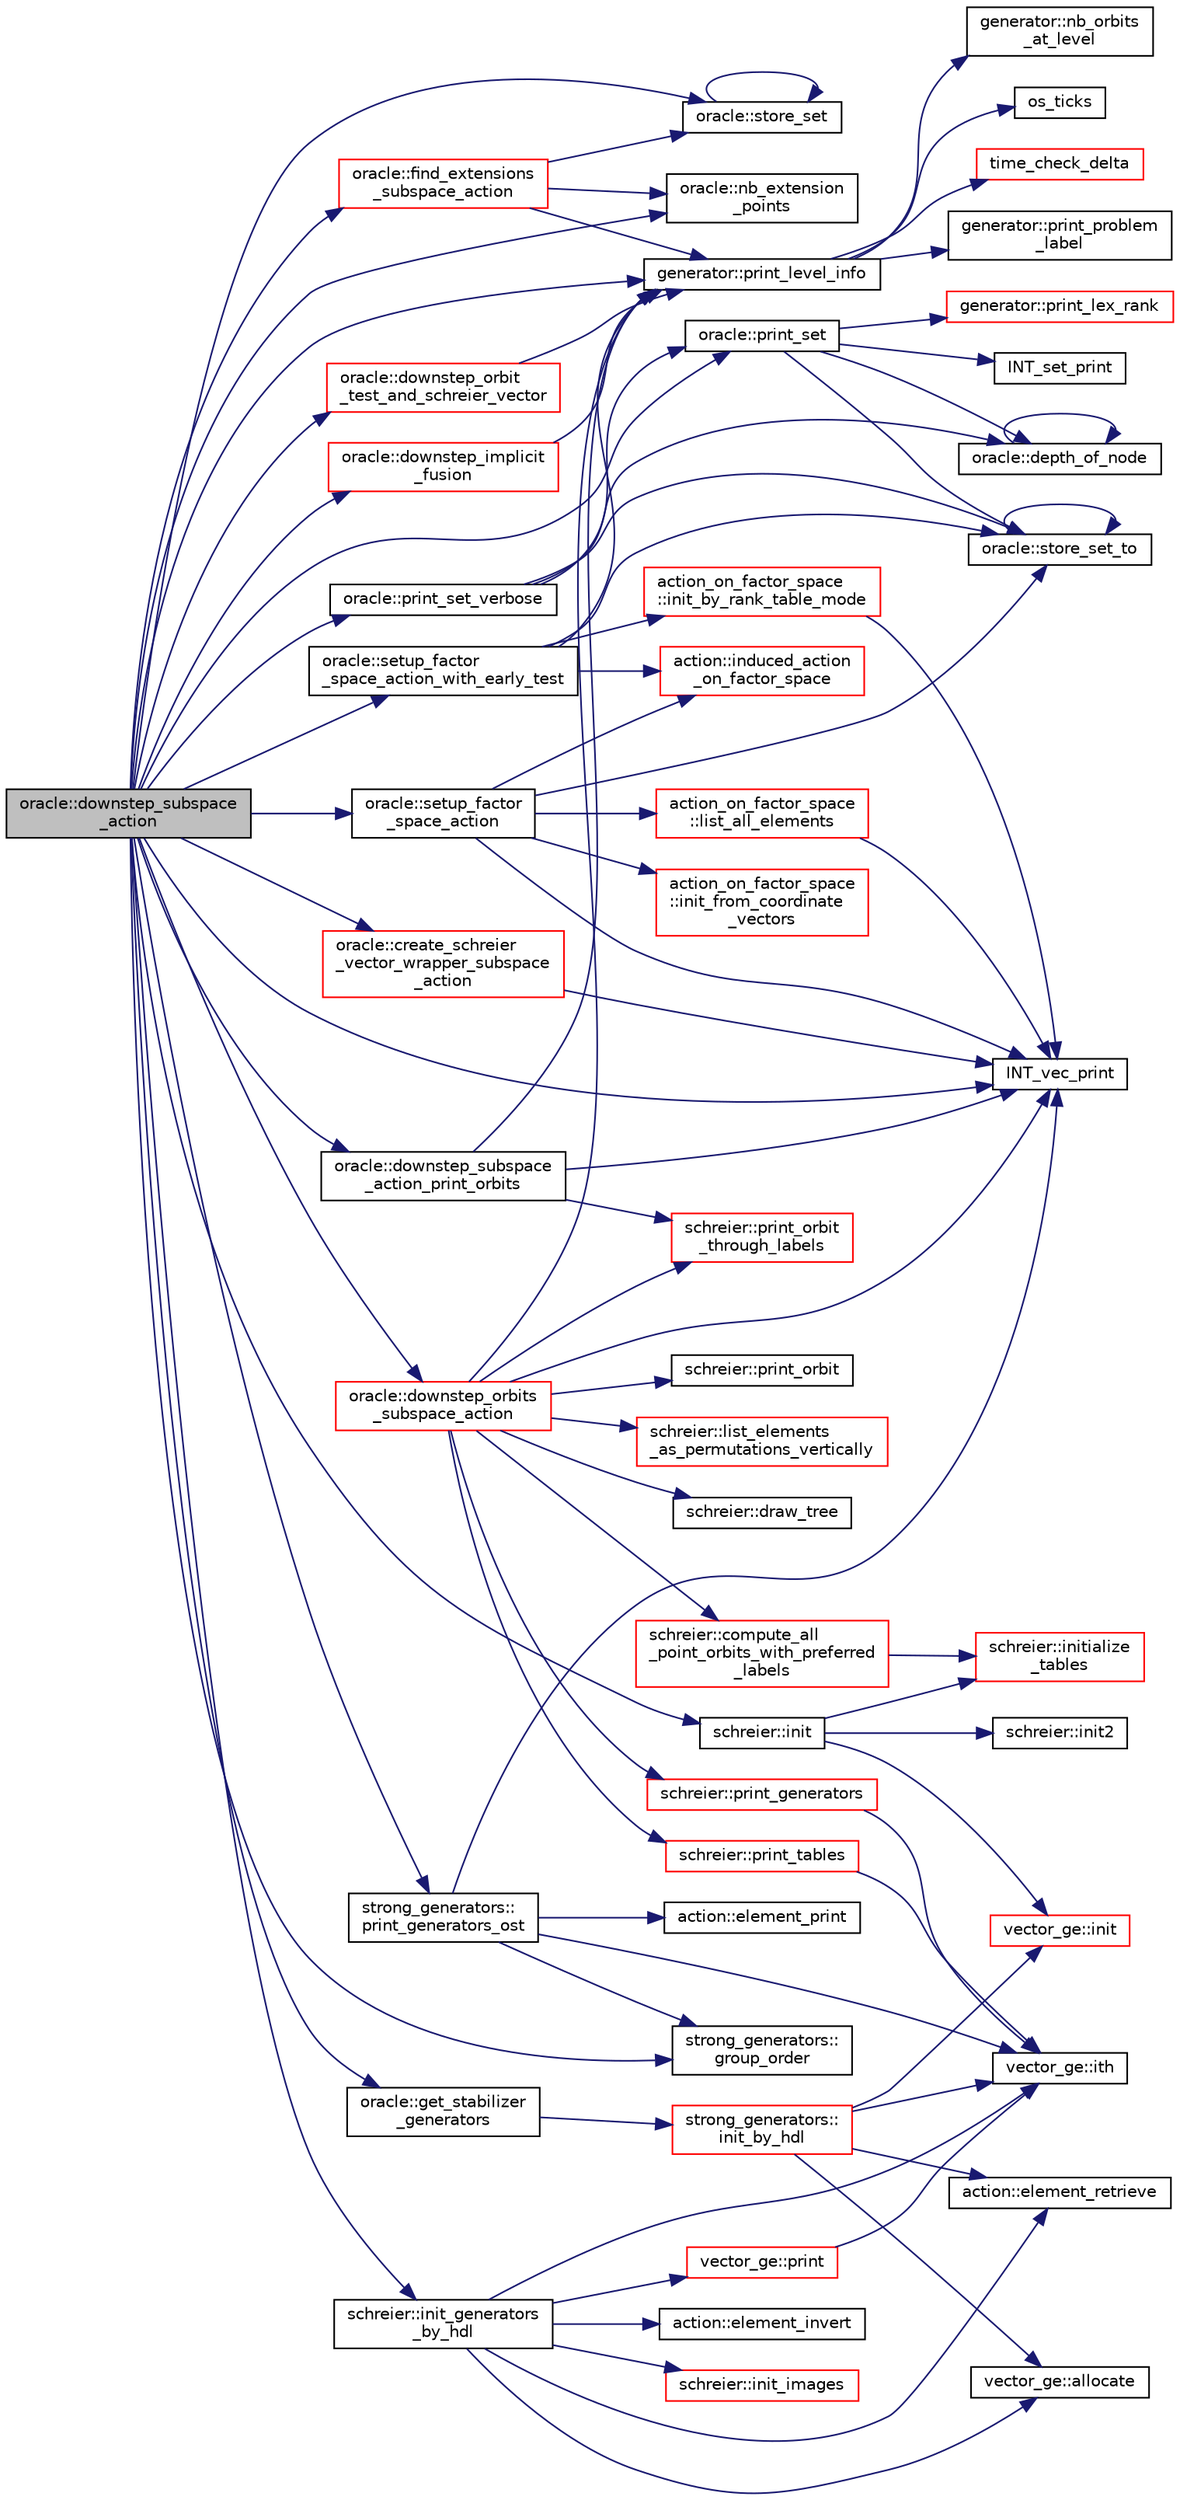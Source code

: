 digraph "oracle::downstep_subspace_action"
{
  edge [fontname="Helvetica",fontsize="10",labelfontname="Helvetica",labelfontsize="10"];
  node [fontname="Helvetica",fontsize="10",shape=record];
  rankdir="LR";
  Node4235 [label="oracle::downstep_subspace\l_action",height=0.2,width=0.4,color="black", fillcolor="grey75", style="filled", fontcolor="black"];
  Node4235 -> Node4236 [color="midnightblue",fontsize="10",style="solid",fontname="Helvetica"];
  Node4236 [label="oracle::store_set",height=0.2,width=0.4,color="black", fillcolor="white", style="filled",URL="$d7/da7/classoracle.html#abbf5fae543cb81c13c03282968faf9ad"];
  Node4236 -> Node4236 [color="midnightblue",fontsize="10",style="solid",fontname="Helvetica"];
  Node4235 -> Node4237 [color="midnightblue",fontsize="10",style="solid",fontname="Helvetica"];
  Node4237 [label="generator::print_level_info",height=0.2,width=0.4,color="black", fillcolor="white", style="filled",URL="$d7/d73/classgenerator.html#aeef1b9fe6115b67be42d7cb3206fddd2"];
  Node4237 -> Node4238 [color="midnightblue",fontsize="10",style="solid",fontname="Helvetica"];
  Node4238 [label="os_ticks",height=0.2,width=0.4,color="black", fillcolor="white", style="filled",URL="$d5/db4/io__and__os_8h.html#a3da6d2b09e35d569adb7101dffcb5224"];
  Node4237 -> Node4239 [color="midnightblue",fontsize="10",style="solid",fontname="Helvetica"];
  Node4239 [label="time_check_delta",height=0.2,width=0.4,color="red", fillcolor="white", style="filled",URL="$d9/d60/discreta_8h.html#a89a8565e34c7dcbb97180cd6af7454a1"];
  Node4237 -> Node4242 [color="midnightblue",fontsize="10",style="solid",fontname="Helvetica"];
  Node4242 [label="generator::print_problem\l_label",height=0.2,width=0.4,color="black", fillcolor="white", style="filled",URL="$d7/d73/classgenerator.html#a06d3c064ba84ebe8db3537e6273f16c3"];
  Node4237 -> Node4243 [color="midnightblue",fontsize="10",style="solid",fontname="Helvetica"];
  Node4243 [label="generator::nb_orbits\l_at_level",height=0.2,width=0.4,color="black", fillcolor="white", style="filled",URL="$d7/d73/classgenerator.html#a020f3d8378448310d044a4a24fadf301"];
  Node4235 -> Node4244 [color="midnightblue",fontsize="10",style="solid",fontname="Helvetica"];
  Node4244 [label="oracle::print_set",height=0.2,width=0.4,color="black", fillcolor="white", style="filled",URL="$d7/da7/classoracle.html#ad61bc9aa21c6a21da3845c83450faedc"];
  Node4244 -> Node4245 [color="midnightblue",fontsize="10",style="solid",fontname="Helvetica"];
  Node4245 [label="oracle::depth_of_node",height=0.2,width=0.4,color="black", fillcolor="white", style="filled",URL="$d7/da7/classoracle.html#a022e34d01ca887785e17c9f3fb25193e"];
  Node4245 -> Node4245 [color="midnightblue",fontsize="10",style="solid",fontname="Helvetica"];
  Node4244 -> Node4246 [color="midnightblue",fontsize="10",style="solid",fontname="Helvetica"];
  Node4246 [label="oracle::store_set_to",height=0.2,width=0.4,color="black", fillcolor="white", style="filled",URL="$d7/da7/classoracle.html#a4489d03d342f31d1e64632ce4d0e700d"];
  Node4246 -> Node4246 [color="midnightblue",fontsize="10",style="solid",fontname="Helvetica"];
  Node4244 -> Node4247 [color="midnightblue",fontsize="10",style="solid",fontname="Helvetica"];
  Node4247 [label="INT_set_print",height=0.2,width=0.4,color="black", fillcolor="white", style="filled",URL="$df/dbf/sajeeb_8_c.html#a97614645ec11df30e0e896367f91ffd9"];
  Node4244 -> Node4248 [color="midnightblue",fontsize="10",style="solid",fontname="Helvetica"];
  Node4248 [label="generator::print_lex_rank",height=0.2,width=0.4,color="red", fillcolor="white", style="filled",URL="$d7/d73/classgenerator.html#ab89ba2cf2329ea137bcab9b5f38e9595"];
  Node4235 -> Node4259 [color="midnightblue",fontsize="10",style="solid",fontname="Helvetica"];
  Node4259 [label="oracle::print_set_verbose",height=0.2,width=0.4,color="black", fillcolor="white", style="filled",URL="$d7/da7/classoracle.html#ab0456da7b7a451650ca11f21b648a091"];
  Node4259 -> Node4245 [color="midnightblue",fontsize="10",style="solid",fontname="Helvetica"];
  Node4259 -> Node4244 [color="midnightblue",fontsize="10",style="solid",fontname="Helvetica"];
  Node4259 -> Node4246 [color="midnightblue",fontsize="10",style="solid",fontname="Helvetica"];
  Node4235 -> Node4260 [color="midnightblue",fontsize="10",style="solid",fontname="Helvetica"];
  Node4260 [label="INT_vec_print",height=0.2,width=0.4,color="black", fillcolor="white", style="filled",URL="$df/dbf/sajeeb_8_c.html#a79a5901af0b47dd0d694109543c027fe"];
  Node4235 -> Node4261 [color="midnightblue",fontsize="10",style="solid",fontname="Helvetica"];
  Node4261 [label="oracle::get_stabilizer\l_generators",height=0.2,width=0.4,color="black", fillcolor="white", style="filled",URL="$d7/da7/classoracle.html#a55d6b99a05f74278f7cb0e9d9761da24"];
  Node4261 -> Node4262 [color="midnightblue",fontsize="10",style="solid",fontname="Helvetica"];
  Node4262 [label="strong_generators::\linit_by_hdl",height=0.2,width=0.4,color="red", fillcolor="white", style="filled",URL="$dc/d09/classstrong__generators.html#abe6e1f35365f6d69d230bf0869c32596"];
  Node4262 -> Node4264 [color="midnightblue",fontsize="10",style="solid",fontname="Helvetica"];
  Node4264 [label="vector_ge::init",height=0.2,width=0.4,color="red", fillcolor="white", style="filled",URL="$d4/d6e/classvector__ge.html#afe1d6befd1f1501e6be34afbaa9d30a8"];
  Node4262 -> Node4266 [color="midnightblue",fontsize="10",style="solid",fontname="Helvetica"];
  Node4266 [label="vector_ge::allocate",height=0.2,width=0.4,color="black", fillcolor="white", style="filled",URL="$d4/d6e/classvector__ge.html#a35b062a9201b30f0a87bf87702d243ae"];
  Node4262 -> Node4267 [color="midnightblue",fontsize="10",style="solid",fontname="Helvetica"];
  Node4267 [label="action::element_retrieve",height=0.2,width=0.4,color="black", fillcolor="white", style="filled",URL="$d2/d86/classaction.html#ad28f6f8810ffbad64c1490f78e51e2b1"];
  Node4262 -> Node4268 [color="midnightblue",fontsize="10",style="solid",fontname="Helvetica"];
  Node4268 [label="vector_ge::ith",height=0.2,width=0.4,color="black", fillcolor="white", style="filled",URL="$d4/d6e/classvector__ge.html#a1ff002e8b746a9beb119d57dcd4a15ff"];
  Node4235 -> Node4269 [color="midnightblue",fontsize="10",style="solid",fontname="Helvetica"];
  Node4269 [label="strong_generators::\lgroup_order",height=0.2,width=0.4,color="black", fillcolor="white", style="filled",URL="$dc/d09/classstrong__generators.html#a91f453c2bfd6502b96f4b4eed16beb20"];
  Node4235 -> Node4270 [color="midnightblue",fontsize="10",style="solid",fontname="Helvetica"];
  Node4270 [label="strong_generators::\lprint_generators_ost",height=0.2,width=0.4,color="black", fillcolor="white", style="filled",URL="$dc/d09/classstrong__generators.html#a7d93ea4f786018272e813207f3c124b4"];
  Node4270 -> Node4269 [color="midnightblue",fontsize="10",style="solid",fontname="Helvetica"];
  Node4270 -> Node4260 [color="midnightblue",fontsize="10",style="solid",fontname="Helvetica"];
  Node4270 -> Node4271 [color="midnightblue",fontsize="10",style="solid",fontname="Helvetica"];
  Node4271 [label="action::element_print",height=0.2,width=0.4,color="black", fillcolor="white", style="filled",URL="$d2/d86/classaction.html#ae38c3ef3c1125213733d63c6fc3c40cd"];
  Node4270 -> Node4268 [color="midnightblue",fontsize="10",style="solid",fontname="Helvetica"];
  Node4235 -> Node4272 [color="midnightblue",fontsize="10",style="solid",fontname="Helvetica"];
  Node4272 [label="oracle::setup_factor\l_space_action_with_early_test",height=0.2,width=0.4,color="black", fillcolor="white", style="filled",URL="$d7/da7/classoracle.html#a7c26a85886666829e9727df91d2f01ad"];
  Node4272 -> Node4246 [color="midnightblue",fontsize="10",style="solid",fontname="Helvetica"];
  Node4272 -> Node4237 [color="midnightblue",fontsize="10",style="solid",fontname="Helvetica"];
  Node4272 -> Node4273 [color="midnightblue",fontsize="10",style="solid",fontname="Helvetica"];
  Node4273 [label="action_on_factor_space\l::init_by_rank_table_mode",height=0.2,width=0.4,color="red", fillcolor="white", style="filled",URL="$d5/d25/classaction__on__factor__space.html#a646e085b55e8160d943415c0238b5906"];
  Node4273 -> Node4260 [color="midnightblue",fontsize="10",style="solid",fontname="Helvetica"];
  Node4272 -> Node4312 [color="midnightblue",fontsize="10",style="solid",fontname="Helvetica"];
  Node4312 [label="action::induced_action\l_on_factor_space",height=0.2,width=0.4,color="red", fillcolor="white", style="filled",URL="$d2/d86/classaction.html#af501ff2aa74fb6049bee5c01cd8b909b"];
  Node4235 -> Node4751 [color="midnightblue",fontsize="10",style="solid",fontname="Helvetica"];
  Node4751 [label="oracle::setup_factor\l_space_action",height=0.2,width=0.4,color="black", fillcolor="white", style="filled",URL="$d7/da7/classoracle.html#a181e076f112ba1f32f5fb4e8abebdb18"];
  Node4751 -> Node4246 [color="midnightblue",fontsize="10",style="solid",fontname="Helvetica"];
  Node4751 -> Node4260 [color="midnightblue",fontsize="10",style="solid",fontname="Helvetica"];
  Node4751 -> Node4752 [color="midnightblue",fontsize="10",style="solid",fontname="Helvetica"];
  Node4752 [label="action_on_factor_space\l::init_from_coordinate\l_vectors",height=0.2,width=0.4,color="red", fillcolor="white", style="filled",URL="$d5/d25/classaction__on__factor__space.html#a6350f7cf938babd5be3847ac7c8eaac8"];
  Node4751 -> Node4300 [color="midnightblue",fontsize="10",style="solid",fontname="Helvetica"];
  Node4300 [label="action_on_factor_space\l::list_all_elements",height=0.2,width=0.4,color="red", fillcolor="white", style="filled",URL="$d5/d25/classaction__on__factor__space.html#a9ed3bf2d32594600a1e6f39837236202"];
  Node4300 -> Node4260 [color="midnightblue",fontsize="10",style="solid",fontname="Helvetica"];
  Node4751 -> Node4312 [color="midnightblue",fontsize="10",style="solid",fontname="Helvetica"];
  Node4235 -> Node4753 [color="midnightblue",fontsize="10",style="solid",fontname="Helvetica"];
  Node4753 [label="schreier::init",height=0.2,width=0.4,color="black", fillcolor="white", style="filled",URL="$d3/dd6/classschreier.html#a7443bebde2aa08acae16c0ff29c9abcf"];
  Node4753 -> Node4264 [color="midnightblue",fontsize="10",style="solid",fontname="Helvetica"];
  Node4753 -> Node4754 [color="midnightblue",fontsize="10",style="solid",fontname="Helvetica"];
  Node4754 [label="schreier::initialize\l_tables",height=0.2,width=0.4,color="red", fillcolor="white", style="filled",URL="$d3/dd6/classschreier.html#acccc16670f88b14ddc69856cd5c0b36d"];
  Node4753 -> Node4755 [color="midnightblue",fontsize="10",style="solid",fontname="Helvetica"];
  Node4755 [label="schreier::init2",height=0.2,width=0.4,color="black", fillcolor="white", style="filled",URL="$d3/dd6/classschreier.html#aef6a65e2f39bd9e14c61139c4f97f4c3"];
  Node4235 -> Node4756 [color="midnightblue",fontsize="10",style="solid",fontname="Helvetica"];
  Node4756 [label="schreier::init_generators\l_by_hdl",height=0.2,width=0.4,color="black", fillcolor="white", style="filled",URL="$d3/dd6/classschreier.html#a9adf1976cee6d540a36d3a0a1bd887ba"];
  Node4756 -> Node4266 [color="midnightblue",fontsize="10",style="solid",fontname="Helvetica"];
  Node4756 -> Node4267 [color="midnightblue",fontsize="10",style="solid",fontname="Helvetica"];
  Node4756 -> Node4268 [color="midnightblue",fontsize="10",style="solid",fontname="Helvetica"];
  Node4756 -> Node4331 [color="midnightblue",fontsize="10",style="solid",fontname="Helvetica"];
  Node4331 [label="action::element_invert",height=0.2,width=0.4,color="black", fillcolor="white", style="filled",URL="$d2/d86/classaction.html#aa4bd01e338497714586636751fcef436"];
  Node4756 -> Node4635 [color="midnightblue",fontsize="10",style="solid",fontname="Helvetica"];
  Node4635 [label="vector_ge::print",height=0.2,width=0.4,color="red", fillcolor="white", style="filled",URL="$d4/d6e/classvector__ge.html#a0d260cce035c20b32d7989c50670aa8a"];
  Node4635 -> Node4268 [color="midnightblue",fontsize="10",style="solid",fontname="Helvetica"];
  Node4756 -> Node4757 [color="midnightblue",fontsize="10",style="solid",fontname="Helvetica"];
  Node4757 [label="schreier::init_images",height=0.2,width=0.4,color="red", fillcolor="white", style="filled",URL="$d3/dd6/classschreier.html#a18706665fcf3e66a503373f2eef8fe21"];
  Node4235 -> Node4759 [color="midnightblue",fontsize="10",style="solid",fontname="Helvetica"];
  Node4759 [label="oracle::downstep_orbits\l_subspace_action",height=0.2,width=0.4,color="red", fillcolor="white", style="filled",URL="$d7/da7/classoracle.html#adcf946d772e92646c47cf264764d85a6"];
  Node4759 -> Node4237 [color="midnightblue",fontsize="10",style="solid",fontname="Helvetica"];
  Node4759 -> Node4760 [color="midnightblue",fontsize="10",style="solid",fontname="Helvetica"];
  Node4760 [label="schreier::print_generators",height=0.2,width=0.4,color="red", fillcolor="white", style="filled",URL="$d3/dd6/classschreier.html#ac9fce8f85082d0bc5b4f5b8b18a99bab"];
  Node4760 -> Node4268 [color="midnightblue",fontsize="10",style="solid",fontname="Helvetica"];
  Node4759 -> Node4761 [color="midnightblue",fontsize="10",style="solid",fontname="Helvetica"];
  Node4761 [label="schreier::compute_all\l_point_orbits_with_preferred\l_labels",height=0.2,width=0.4,color="red", fillcolor="white", style="filled",URL="$d3/dd6/classschreier.html#ab607b80f0184cd504f62d5c6852fb3d0"];
  Node4761 -> Node4754 [color="midnightblue",fontsize="10",style="solid",fontname="Helvetica"];
  Node4759 -> Node4260 [color="midnightblue",fontsize="10",style="solid",fontname="Helvetica"];
  Node4759 -> Node4773 [color="midnightblue",fontsize="10",style="solid",fontname="Helvetica"];
  Node4773 [label="schreier::print_orbit",height=0.2,width=0.4,color="black", fillcolor="white", style="filled",URL="$d3/dd6/classschreier.html#ac30bbfe09706ff8ccaf27c2cf8074594"];
  Node4759 -> Node4775 [color="midnightblue",fontsize="10",style="solid",fontname="Helvetica"];
  Node4775 [label="schreier::print_orbit\l_through_labels",height=0.2,width=0.4,color="red", fillcolor="white", style="filled",URL="$d3/dd6/classschreier.html#a49b95cdd68410b614ed74dc7ddf72fe3"];
  Node4759 -> Node4776 [color="midnightblue",fontsize="10",style="solid",fontname="Helvetica"];
  Node4776 [label="schreier::list_elements\l_as_permutations_vertically",height=0.2,width=0.4,color="red", fillcolor="white", style="filled",URL="$d3/dd6/classschreier.html#a1594163c614b3620a358005f29171c21"];
  Node4759 -> Node4778 [color="midnightblue",fontsize="10",style="solid",fontname="Helvetica"];
  Node4778 [label="schreier::print_tables",height=0.2,width=0.4,color="red", fillcolor="white", style="filled",URL="$d3/dd6/classschreier.html#a5716ca3378149c1f21f642395d7831fb"];
  Node4778 -> Node4268 [color="midnightblue",fontsize="10",style="solid",fontname="Helvetica"];
  Node4759 -> Node4779 [color="midnightblue",fontsize="10",style="solid",fontname="Helvetica"];
  Node4779 [label="schreier::draw_tree",height=0.2,width=0.4,color="black", fillcolor="white", style="filled",URL="$d3/dd6/classschreier.html#adfcf67422fdb99e36500206e794241c5"];
  Node4235 -> Node4781 [color="midnightblue",fontsize="10",style="solid",fontname="Helvetica"];
  Node4781 [label="oracle::create_schreier\l_vector_wrapper_subspace\l_action",height=0.2,width=0.4,color="red", fillcolor="white", style="filled",URL="$d7/da7/classoracle.html#a250fe1c81f6109c01b0b030ccba537b3"];
  Node4781 -> Node4260 [color="midnightblue",fontsize="10",style="solid",fontname="Helvetica"];
  Node4235 -> Node4787 [color="midnightblue",fontsize="10",style="solid",fontname="Helvetica"];
  Node4787 [label="oracle::downstep_orbit\l_test_and_schreier_vector",height=0.2,width=0.4,color="red", fillcolor="white", style="filled",URL="$d7/da7/classoracle.html#a140c3df3ca2f645e364b5cd644c088ab"];
  Node4787 -> Node4237 [color="midnightblue",fontsize="10",style="solid",fontname="Helvetica"];
  Node4235 -> Node4800 [color="midnightblue",fontsize="10",style="solid",fontname="Helvetica"];
  Node4800 [label="oracle::downstep_implicit\l_fusion",height=0.2,width=0.4,color="red", fillcolor="white", style="filled",URL="$d7/da7/classoracle.html#ae005e5c6d24107f3ca3462ffb94e379e"];
  Node4800 -> Node4237 [color="midnightblue",fontsize="10",style="solid",fontname="Helvetica"];
  Node4235 -> Node4802 [color="midnightblue",fontsize="10",style="solid",fontname="Helvetica"];
  Node4802 [label="oracle::find_extensions\l_subspace_action",height=0.2,width=0.4,color="red", fillcolor="white", style="filled",URL="$d7/da7/classoracle.html#a7fde1637fd91cd998a4857c135a6c512"];
  Node4802 -> Node4237 [color="midnightblue",fontsize="10",style="solid",fontname="Helvetica"];
  Node4802 -> Node4236 [color="midnightblue",fontsize="10",style="solid",fontname="Helvetica"];
  Node4802 -> Node4803 [color="midnightblue",fontsize="10",style="solid",fontname="Helvetica"];
  Node4803 [label="oracle::nb_extension\l_points",height=0.2,width=0.4,color="black", fillcolor="white", style="filled",URL="$d7/da7/classoracle.html#a1a19af59b8be86d6d41cb457ebd3c15b"];
  Node4235 -> Node4803 [color="midnightblue",fontsize="10",style="solid",fontname="Helvetica"];
  Node4235 -> Node4804 [color="midnightblue",fontsize="10",style="solid",fontname="Helvetica"];
  Node4804 [label="oracle::downstep_subspace\l_action_print_orbits",height=0.2,width=0.4,color="black", fillcolor="white", style="filled",URL="$d7/da7/classoracle.html#aa23545cebae0fe4f46a689641c775c92"];
  Node4804 -> Node4237 [color="midnightblue",fontsize="10",style="solid",fontname="Helvetica"];
  Node4804 -> Node4260 [color="midnightblue",fontsize="10",style="solid",fontname="Helvetica"];
  Node4804 -> Node4775 [color="midnightblue",fontsize="10",style="solid",fontname="Helvetica"];
}
